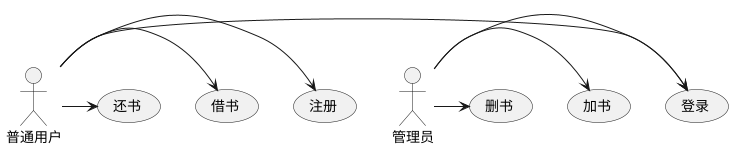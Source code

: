 @startuml hh
:普通用户: as nu
:管理员: as g
nu -> (注册)
nu -> (登录)
nu -> (借书)
nu -> (还书)
g -> (登录)
g -> (加书)
g -> (删书)
@enduml
